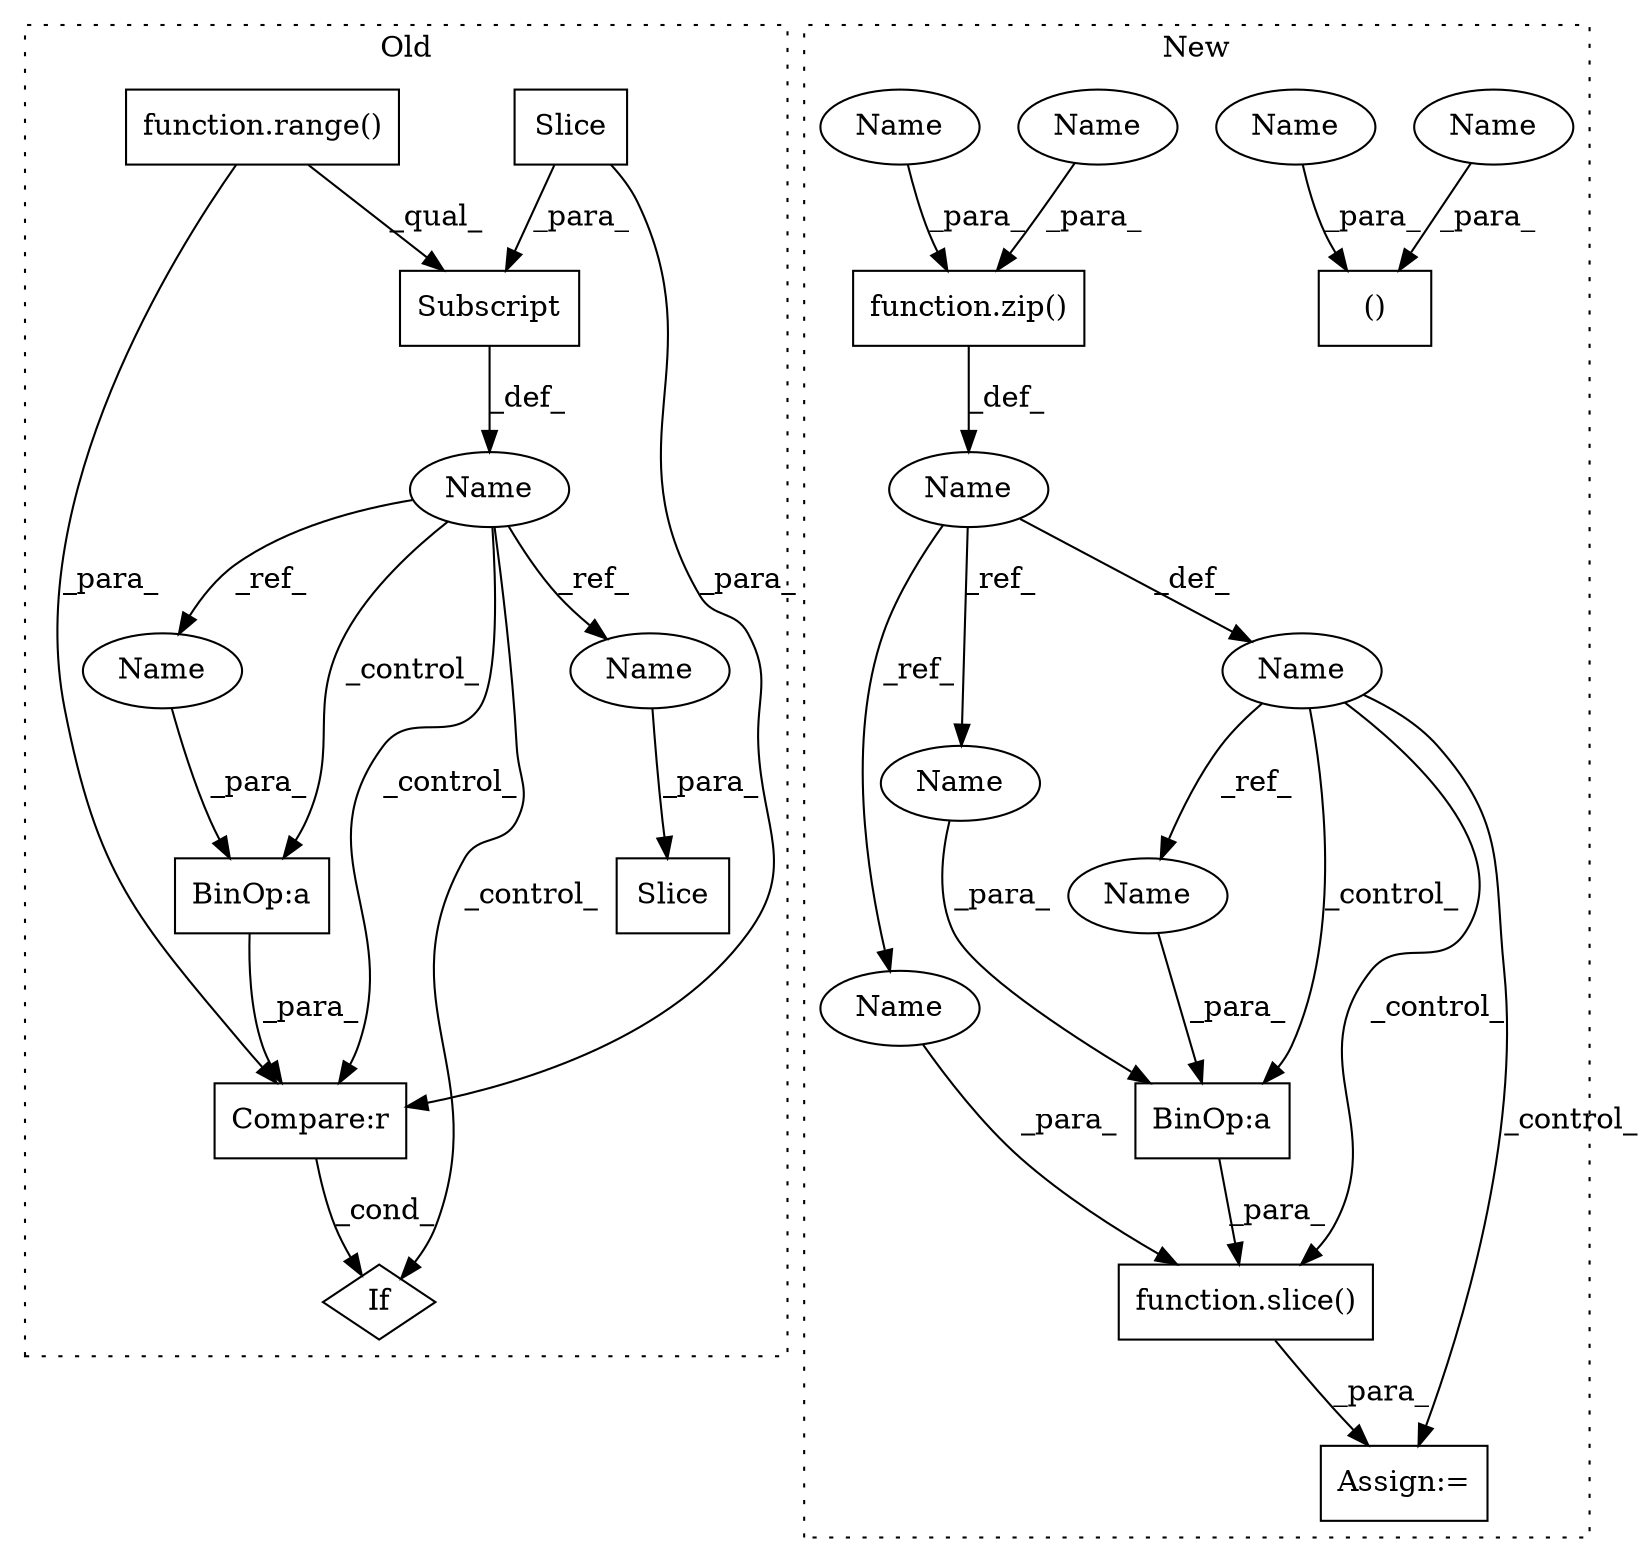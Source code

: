 digraph G {
subgraph cluster0 {
1 [label="function.range()" a="75" s="4905,4923" l="6,1" shape="box"];
3 [label="Subscript" a="63" s="4905,0" l="39,0" shape="box"];
5 [label="Slice" a="80" s="5178" l="23" shape="box"];
6 [label="If" a="96" s="4959" l="3" shape="diamond"];
8 [label="BinOp:a" a="82" s="4974" l="3" shape="box"];
9 [label="Compare:r" a="40" s="4962" l="34" shape="box"];
11 [label="Name" a="87" s="4900" l="1" shape="ellipse"];
14 [label="Slice" a="80" s="4925" l="18" shape="box"];
21 [label="Name" a="87" s="4977" l="1" shape="ellipse"];
22 [label="Name" a="87" s="5178" l="1" shape="ellipse"];
label = "Old";
style="dotted";
}
subgraph cluster1 {
2 [label="function.slice()" a="75" s="5269,5291" l="6,1" shape="box"];
4 [label="Assign:=" a="68" s="5266" l="3" shape="box"];
7 [label="BinOp:a" a="82" s="5283" l="3" shape="box"];
10 [label="Name" a="87" s="5204" l="3" shape="ellipse"];
12 [label="Name" a="87" s="5209" l="5" shape="ellipse"];
13 [label="function.zip()" a="75" s="5218,5246" l="4,1" shape="box"];
15 [label="()" a="54" s="5131" l="13" shape="box"];
16 [label="Name" a="87" s="5286" l="5" shape="ellipse"];
17 [label="Name" a="87" s="5275" l="3" shape="ellipse"];
18 [label="Name" a="87" s="5280" l="3" shape="ellipse"];
19 [label="Name" a="87" s="5235" l="11" shape="ellipse"];
20 [label="Name" a="87" s="5133" l="11" shape="ellipse"];
23 [label="Name" a="87" s="5120" l="11" shape="ellipse"];
24 [label="Name" a="87" s="5222" l="11" shape="ellipse"];
label = "New";
style="dotted";
}
1 -> 9 [label="_para_"];
1 -> 3 [label="_qual_"];
2 -> 4 [label="_para_"];
3 -> 11 [label="_def_"];
7 -> 2 [label="_para_"];
8 -> 9 [label="_para_"];
9 -> 6 [label="_cond_"];
10 -> 12 [label="_def_"];
10 -> 17 [label="_ref_"];
10 -> 18 [label="_ref_"];
11 -> 6 [label="_control_"];
11 -> 8 [label="_control_"];
11 -> 22 [label="_ref_"];
11 -> 9 [label="_control_"];
11 -> 21 [label="_ref_"];
12 -> 16 [label="_ref_"];
12 -> 7 [label="_control_"];
12 -> 4 [label="_control_"];
12 -> 2 [label="_control_"];
13 -> 10 [label="_def_"];
14 -> 3 [label="_para_"];
14 -> 9 [label="_para_"];
16 -> 7 [label="_para_"];
17 -> 2 [label="_para_"];
18 -> 7 [label="_para_"];
19 -> 13 [label="_para_"];
20 -> 15 [label="_para_"];
21 -> 8 [label="_para_"];
22 -> 5 [label="_para_"];
23 -> 15 [label="_para_"];
24 -> 13 [label="_para_"];
}